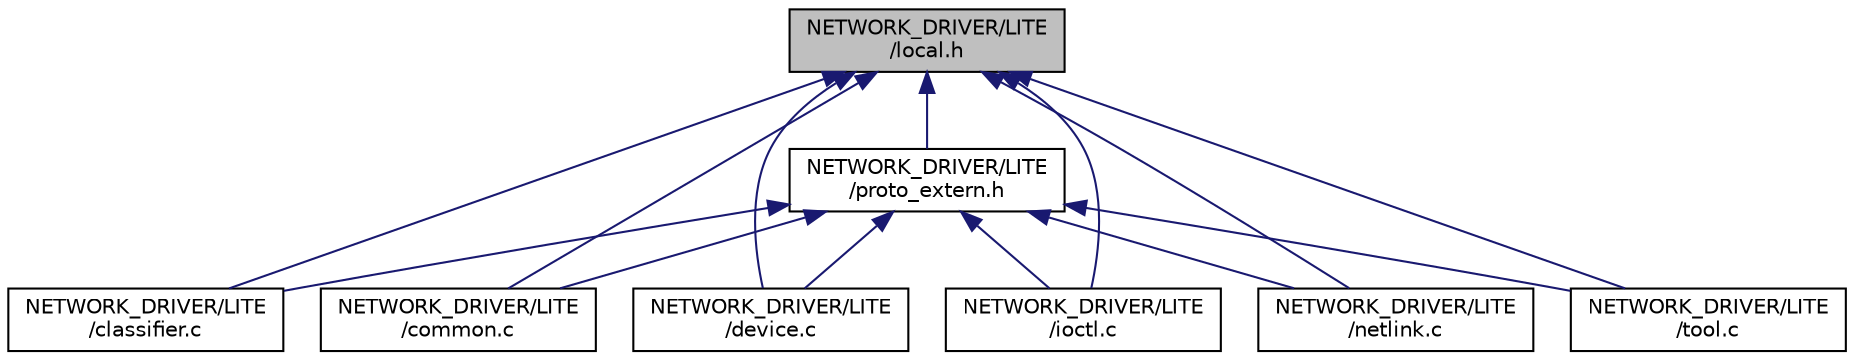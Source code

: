 digraph "NETWORK_DRIVER/LITE/local.h"
{
 // LATEX_PDF_SIZE
  edge [fontname="Helvetica",fontsize="10",labelfontname="Helvetica",labelfontsize="10"];
  node [fontname="Helvetica",fontsize="10",shape=record];
  Node1 [label="NETWORK_DRIVER/LITE\l/local.h",height=0.2,width=0.4,color="black", fillcolor="grey75", style="filled", fontcolor="black",tooltip=" "];
  Node1 -> Node2 [dir="back",color="midnightblue",fontsize="10",style="solid",fontname="Helvetica"];
  Node2 [label="NETWORK_DRIVER/LITE\l/classifier.c",height=0.2,width=0.4,color="black", fillcolor="white", style="filled",URL="$LITE_2classifier_8c.html",tooltip="Classify IP packets."];
  Node1 -> Node3 [dir="back",color="midnightblue",fontsize="10",style="solid",fontname="Helvetica"];
  Node3 [label="NETWORK_DRIVER/LITE\l/common.c",height=0.2,width=0.4,color="black", fillcolor="white", style="filled",URL="$NETWORK__DRIVER_2LITE_2common_8c.html",tooltip="implementation of emultor tx and rx"];
  Node1 -> Node4 [dir="back",color="midnightblue",fontsize="10",style="solid",fontname="Helvetica"];
  Node4 [label="NETWORK_DRIVER/LITE\l/device.c",height=0.2,width=0.4,color="black", fillcolor="white", style="filled",URL="$LITE_2device_8c.html",tooltip="Networking Device Driver for OpenAirInterface Ethernet."];
  Node1 -> Node5 [dir="back",color="midnightblue",fontsize="10",style="solid",fontname="Helvetica"];
  Node5 [label="NETWORK_DRIVER/LITE\l/ioctl.c",height=0.2,width=0.4,color="black", fillcolor="white", style="filled",URL="$LITE_2ioctl_8c.html",tooltip=" "];
  Node1 -> Node6 [dir="back",color="midnightblue",fontsize="10",style="solid",fontname="Helvetica"];
  Node6 [label="NETWORK_DRIVER/LITE\l/netlink.c",height=0.2,width=0.4,color="black", fillcolor="white", style="filled",URL="$LITE_2netlink_8c.html",tooltip="establish a netlink"];
  Node1 -> Node7 [dir="back",color="midnightblue",fontsize="10",style="solid",fontname="Helvetica"];
  Node7 [label="NETWORK_DRIVER/LITE\l/proto_extern.h",height=0.2,width=0.4,color="black", fillcolor="white", style="filled",URL="$LITE_2proto__extern_8h.html",tooltip=" "];
  Node7 -> Node2 [dir="back",color="midnightblue",fontsize="10",style="solid",fontname="Helvetica"];
  Node7 -> Node3 [dir="back",color="midnightblue",fontsize="10",style="solid",fontname="Helvetica"];
  Node7 -> Node4 [dir="back",color="midnightblue",fontsize="10",style="solid",fontname="Helvetica"];
  Node7 -> Node5 [dir="back",color="midnightblue",fontsize="10",style="solid",fontname="Helvetica"];
  Node7 -> Node6 [dir="back",color="midnightblue",fontsize="10",style="solid",fontname="Helvetica"];
  Node7 -> Node8 [dir="back",color="midnightblue",fontsize="10",style="solid",fontname="Helvetica"];
  Node8 [label="NETWORK_DRIVER/LITE\l/tool.c",height=0.2,width=0.4,color="black", fillcolor="white", style="filled",URL="$LITE_2tool_8c.html",tooltip=" "];
  Node1 -> Node8 [dir="back",color="midnightblue",fontsize="10",style="solid",fontname="Helvetica"];
}
